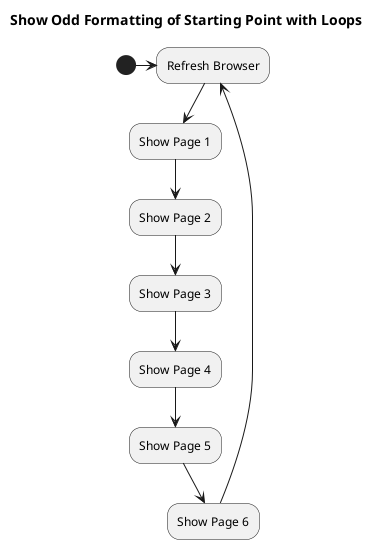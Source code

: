 {
  "sha1": "nfjypdyavrjjk4illdyrtj3illyh2wl",
  "insertion": {
    "when": "2024-06-04T17:28:38.539Z",
    "user": "plantuml@gmail.com"
  }
}
@startuml

title Show Odd Formatting of Starting Point with Loops

(*top) -> "Refresh Browser" as refreshBrowser
refreshBrowser --> "Show Page 1" as page1
page1 --> "Show Page 2" as page2
page2 --> "Show Page 3" as page3
page3 --> "Show Page 4" as page4
page4 --> "Show Page 5" as page5
page5 --> "Show Page 6" as page6
page6 -->refreshBrowser

@enduml
